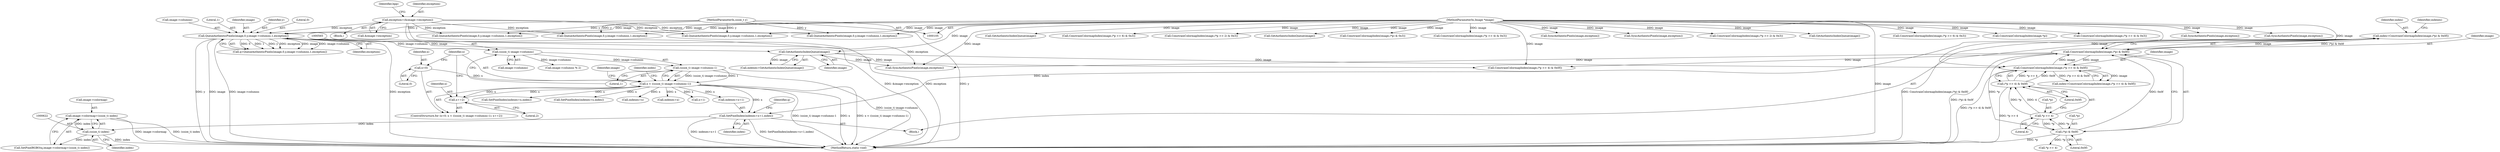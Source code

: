 digraph "0_ImageMagick_d9b2209a69ee90d8df81fb124eb66f593eb9f599@pointer" {
"1000617" [label="(Call,image->colormap+(ssize_t) index)"];
"1000621" [label="(Call,(ssize_t) index)"];
"1000608" [label="(Call,SetPixelIndex(indexes+x+1,index))"];
"1000561" [label="(Call,x < ((ssize_t) image->columns-1))"];
"1000570" [label="(Call,x+=2)"];
"1000558" [label="(Call,x=0)"];
"1000563" [label="(Call,(ssize_t) image->columns-1)"];
"1000564" [label="(Call,(ssize_t) image->columns)"];
"1000537" [label="(Call,QueueAuthenticPixels(image,0,y,image->columns,1,exception))"];
"1000108" [label="(MethodParameterIn,Image *image)"];
"1000107" [label="(MethodParameterIn,ssize_t y)"];
"1000117" [label="(Call,exception=(&image->exception))"];
"1000600" [label="(Call,index=ConstrainColormapIndex(image,(*p) & 0x0f))"];
"1000602" [label="(Call,ConstrainColormapIndex(image,(*p) & 0x0f))"];
"1000576" [label="(Call,ConstrainColormapIndex(image,(*p >> 4) & 0x0f))"];
"1000555" [label="(Call,GetAuthenticIndexQueue(image))"];
"1000578" [label="(Call,(*p >> 4) & 0x0f)"];
"1000579" [label="(Call,*p >> 4)"];
"1000604" [label="(Call,(*p) & 0x0f)"];
"1000600" [label="(Call,index=ConstrainColormapIndex(image,(*p) & 0x0f))"];
"1000148" [label="(Call,GetAuthenticIndexQueue(image))"];
"1000573" [label="(Block,)"];
"1000570" [label="(Call,x+=2)"];
"1000609" [label="(Call,indexes+x+1)"];
"1000429" [label="(Call,ConstrainColormapIndex(image,(*p >> 6) & 0x3))"];
"1000110" [label="(Block,)"];
"1000615" [label="(Call,SetPixelRGBO(q,image->colormap+(ssize_t) index))"];
"1000499" [label="(Call,ConstrainColormapIndex(image,(*p >> 2) & 0x3))"];
"1000556" [label="(Identifier,image)"];
"1000605" [label="(Call,*p)"];
"1000293" [label="(Call,GetAuthenticIndexQueue(image))"];
"1000667" [label="(Call,SyncAuthenticPixels(image,exception))"];
"1000562" [label="(Identifier,x)"];
"1000630" [label="(Call,image->columns % 2)"];
"1000108" [label="(MethodParameterIn,Image *image)"];
"1000584" [label="(Call,SetPixelIndex(indexes+x,index))"];
"1000569" [label="(Literal,1)"];
"1000557" [label="(ControlStructure,for (x=0; x < ((ssize_t) image->columns-1); x+=2))"];
"1000535" [label="(Call,q=QueueAuthenticPixels(image,0,y,image->columns,1,exception))"];
"1000602" [label="(Call,ConstrainColormapIndex(image,(*p) & 0x0f))"];
"1000555" [label="(Call,GetAuthenticIndexQueue(image))"];
"1000107" [label="(MethodParameterIn,ssize_t y)"];
"1000614" [label="(Identifier,index)"];
"1000572" [label="(Literal,2)"];
"1000392" [label="(Call,ConstrainColormapIndex(image,(*p) & 0x3))"];
"1000621" [label="(Call,(ssize_t) index)"];
"1000632" [label="(Identifier,image)"];
"1000124" [label="(Identifier,bpp)"];
"1000539" [label="(Literal,0)"];
"1000464" [label="(Call,ConstrainColormapIndex(image,(*p >> 4) & 0x3))"];
"1000571" [label="(Identifier,x)"];
"1000579" [label="(Call,*p >> 4)"];
"1000558" [label="(Call,x=0)"];
"1000647" [label="(Call,SetPixelIndex(indexes+x,index))"];
"1000618" [label="(Call,image->colormap)"];
"1000617" [label="(Call,image->colormap+(ssize_t) index)"];
"1000561" [label="(Call,x < ((ssize_t) image->columns-1))"];
"1000527" [label="(Call,SyncAuthenticPixels(image,exception))"];
"1000737" [label="(Call,SyncAuthenticPixels(image,exception))"];
"1000366" [label="(Call,ConstrainColormapIndex(image,(*p >> 2) & 0x3))"];
"1000560" [label="(Literal,0)"];
"1000578" [label="(Call,(*p >> 4) & 0x0f)"];
"1000642" [label="(Call,*p >> 4)"];
"1000566" [label="(Call,image->columns)"];
"1000585" [label="(Call,indexes+x)"];
"1000695" [label="(Call,GetAuthenticIndexQueue(image))"];
"1000130" [label="(Call,QueueAuthenticPixels(image,0,y,image->columns,1,exception))"];
"1000601" [label="(Identifier,index)"];
"1000314" [label="(Call,ConstrainColormapIndex(image,(*p >> 6) & 0x3))"];
"1000677" [label="(Call,QueueAuthenticPixels(image,0,y,image->columns,1,exception))"];
"1000553" [label="(Call,indexes=GetAuthenticIndexQueue(image))"];
"1000616" [label="(Identifier,q)"];
"1000577" [label="(Identifier,image)"];
"1000119" [label="(Call,&image->exception)"];
"1000610" [label="(Identifier,indexes)"];
"1000604" [label="(Call,(*p) & 0x0f)"];
"1000746" [label="(Call,QueueAuthenticPixels(image,0,y,image->columns,1,exception))"];
"1000583" [label="(Literal,0x0f)"];
"1000803" [label="(MethodReturn,static void)"];
"1000541" [label="(Call,image->columns)"];
"1000544" [label="(Literal,1)"];
"1000575" [label="(Identifier,index)"];
"1000563" [label="(Call,(ssize_t) image->columns-1)"];
"1000118" [label="(Identifier,exception)"];
"1000564" [label="(Call,(ssize_t) image->columns)"];
"1000639" [label="(Call,ConstrainColormapIndex(image,(*p >> 4) & 0x0f))"];
"1000623" [label="(Identifier,index)"];
"1000580" [label="(Call,*p)"];
"1000574" [label="(Call,index=ConstrainColormapIndex(image,(*p >> 4) & 0x0f))"];
"1000713" [label="(Call,ConstrainColormapIndex(image,*p))"];
"1000340" [label="(Call,ConstrainColormapIndex(image,(*p >> 4) & 0x3))"];
"1000559" [label="(Identifier,x)"];
"1000117" [label="(Call,exception=(&image->exception))"];
"1000275" [label="(Call,QueueAuthenticPixels(image,0,y,image->columns,1,exception))"];
"1000603" [label="(Identifier,image)"];
"1000798" [label="(Call,SyncAuthenticPixels(image,exception))"];
"1000538" [label="(Identifier,image)"];
"1000537" [label="(Call,QueueAuthenticPixels(image,0,y,image->columns,1,exception))"];
"1000545" [label="(Identifier,exception)"];
"1000607" [label="(Literal,0x0f)"];
"1000608" [label="(Call,SetPixelIndex(indexes+x+1,index))"];
"1000648" [label="(Call,indexes+x)"];
"1000540" [label="(Identifier,y)"];
"1000266" [label="(Call,SyncAuthenticPixels(image,exception))"];
"1000576" [label="(Call,ConstrainColormapIndex(image,(*p >> 4) & 0x0f))"];
"1000611" [label="(Call,x+1)"];
"1000582" [label="(Literal,4)"];
"1000617" -> "1000615"  [label="AST: "];
"1000617" -> "1000621"  [label="CFG: "];
"1000618" -> "1000617"  [label="AST: "];
"1000621" -> "1000617"  [label="AST: "];
"1000615" -> "1000617"  [label="CFG: "];
"1000617" -> "1000803"  [label="DDG: image->colormap"];
"1000617" -> "1000803"  [label="DDG: (ssize_t) index"];
"1000621" -> "1000617"  [label="DDG: index"];
"1000621" -> "1000623"  [label="CFG: "];
"1000622" -> "1000621"  [label="AST: "];
"1000623" -> "1000621"  [label="AST: "];
"1000621" -> "1000803"  [label="DDG: index"];
"1000621" -> "1000615"  [label="DDG: index"];
"1000608" -> "1000621"  [label="DDG: index"];
"1000608" -> "1000573"  [label="AST: "];
"1000608" -> "1000614"  [label="CFG: "];
"1000609" -> "1000608"  [label="AST: "];
"1000614" -> "1000608"  [label="AST: "];
"1000616" -> "1000608"  [label="CFG: "];
"1000608" -> "1000803"  [label="DDG: SetPixelIndex(indexes+x+1,index)"];
"1000608" -> "1000803"  [label="DDG: indexes+x+1"];
"1000561" -> "1000608"  [label="DDG: x"];
"1000600" -> "1000608"  [label="DDG: index"];
"1000561" -> "1000557"  [label="AST: "];
"1000561" -> "1000563"  [label="CFG: "];
"1000562" -> "1000561"  [label="AST: "];
"1000563" -> "1000561"  [label="AST: "];
"1000575" -> "1000561"  [label="CFG: "];
"1000632" -> "1000561"  [label="CFG: "];
"1000561" -> "1000803"  [label="DDG: (ssize_t) image->columns-1"];
"1000561" -> "1000803"  [label="DDG: x"];
"1000561" -> "1000803"  [label="DDG: x < ((ssize_t) image->columns-1)"];
"1000570" -> "1000561"  [label="DDG: x"];
"1000558" -> "1000561"  [label="DDG: x"];
"1000563" -> "1000561"  [label="DDG: (ssize_t) image->columns"];
"1000563" -> "1000561"  [label="DDG: 1"];
"1000561" -> "1000570"  [label="DDG: x"];
"1000561" -> "1000584"  [label="DDG: x"];
"1000561" -> "1000585"  [label="DDG: x"];
"1000561" -> "1000609"  [label="DDG: x"];
"1000561" -> "1000611"  [label="DDG: x"];
"1000561" -> "1000647"  [label="DDG: x"];
"1000561" -> "1000648"  [label="DDG: x"];
"1000570" -> "1000557"  [label="AST: "];
"1000570" -> "1000572"  [label="CFG: "];
"1000571" -> "1000570"  [label="AST: "];
"1000572" -> "1000570"  [label="AST: "];
"1000562" -> "1000570"  [label="CFG: "];
"1000558" -> "1000557"  [label="AST: "];
"1000558" -> "1000560"  [label="CFG: "];
"1000559" -> "1000558"  [label="AST: "];
"1000560" -> "1000558"  [label="AST: "];
"1000562" -> "1000558"  [label="CFG: "];
"1000563" -> "1000569"  [label="CFG: "];
"1000564" -> "1000563"  [label="AST: "];
"1000569" -> "1000563"  [label="AST: "];
"1000563" -> "1000803"  [label="DDG: (ssize_t) image->columns"];
"1000564" -> "1000563"  [label="DDG: image->columns"];
"1000564" -> "1000566"  [label="CFG: "];
"1000565" -> "1000564"  [label="AST: "];
"1000566" -> "1000564"  [label="AST: "];
"1000569" -> "1000564"  [label="CFG: "];
"1000537" -> "1000564"  [label="DDG: image->columns"];
"1000564" -> "1000630"  [label="DDG: image->columns"];
"1000537" -> "1000535"  [label="AST: "];
"1000537" -> "1000545"  [label="CFG: "];
"1000538" -> "1000537"  [label="AST: "];
"1000539" -> "1000537"  [label="AST: "];
"1000540" -> "1000537"  [label="AST: "];
"1000541" -> "1000537"  [label="AST: "];
"1000544" -> "1000537"  [label="AST: "];
"1000545" -> "1000537"  [label="AST: "];
"1000535" -> "1000537"  [label="CFG: "];
"1000537" -> "1000803"  [label="DDG: y"];
"1000537" -> "1000803"  [label="DDG: exception"];
"1000537" -> "1000803"  [label="DDG: image"];
"1000537" -> "1000803"  [label="DDG: image->columns"];
"1000537" -> "1000535"  [label="DDG: 0"];
"1000537" -> "1000535"  [label="DDG: 1"];
"1000537" -> "1000535"  [label="DDG: y"];
"1000537" -> "1000535"  [label="DDG: exception"];
"1000537" -> "1000535"  [label="DDG: image"];
"1000537" -> "1000535"  [label="DDG: image->columns"];
"1000108" -> "1000537"  [label="DDG: image"];
"1000107" -> "1000537"  [label="DDG: y"];
"1000117" -> "1000537"  [label="DDG: exception"];
"1000537" -> "1000555"  [label="DDG: image"];
"1000537" -> "1000667"  [label="DDG: exception"];
"1000108" -> "1000105"  [label="AST: "];
"1000108" -> "1000803"  [label="DDG: image"];
"1000108" -> "1000130"  [label="DDG: image"];
"1000108" -> "1000148"  [label="DDG: image"];
"1000108" -> "1000266"  [label="DDG: image"];
"1000108" -> "1000275"  [label="DDG: image"];
"1000108" -> "1000293"  [label="DDG: image"];
"1000108" -> "1000314"  [label="DDG: image"];
"1000108" -> "1000340"  [label="DDG: image"];
"1000108" -> "1000366"  [label="DDG: image"];
"1000108" -> "1000392"  [label="DDG: image"];
"1000108" -> "1000429"  [label="DDG: image"];
"1000108" -> "1000464"  [label="DDG: image"];
"1000108" -> "1000499"  [label="DDG: image"];
"1000108" -> "1000527"  [label="DDG: image"];
"1000108" -> "1000555"  [label="DDG: image"];
"1000108" -> "1000576"  [label="DDG: image"];
"1000108" -> "1000602"  [label="DDG: image"];
"1000108" -> "1000639"  [label="DDG: image"];
"1000108" -> "1000667"  [label="DDG: image"];
"1000108" -> "1000677"  [label="DDG: image"];
"1000108" -> "1000695"  [label="DDG: image"];
"1000108" -> "1000713"  [label="DDG: image"];
"1000108" -> "1000737"  [label="DDG: image"];
"1000108" -> "1000746"  [label="DDG: image"];
"1000108" -> "1000798"  [label="DDG: image"];
"1000107" -> "1000105"  [label="AST: "];
"1000107" -> "1000803"  [label="DDG: y"];
"1000107" -> "1000130"  [label="DDG: y"];
"1000107" -> "1000275"  [label="DDG: y"];
"1000107" -> "1000677"  [label="DDG: y"];
"1000107" -> "1000746"  [label="DDG: y"];
"1000117" -> "1000110"  [label="AST: "];
"1000117" -> "1000119"  [label="CFG: "];
"1000118" -> "1000117"  [label="AST: "];
"1000119" -> "1000117"  [label="AST: "];
"1000124" -> "1000117"  [label="CFG: "];
"1000117" -> "1000803"  [label="DDG: exception"];
"1000117" -> "1000803"  [label="DDG: &image->exception"];
"1000117" -> "1000130"  [label="DDG: exception"];
"1000117" -> "1000275"  [label="DDG: exception"];
"1000117" -> "1000677"  [label="DDG: exception"];
"1000117" -> "1000746"  [label="DDG: exception"];
"1000600" -> "1000573"  [label="AST: "];
"1000600" -> "1000602"  [label="CFG: "];
"1000601" -> "1000600"  [label="AST: "];
"1000602" -> "1000600"  [label="AST: "];
"1000610" -> "1000600"  [label="CFG: "];
"1000600" -> "1000803"  [label="DDG: ConstrainColormapIndex(image,(*p) & 0x0f)"];
"1000602" -> "1000600"  [label="DDG: image"];
"1000602" -> "1000600"  [label="DDG: (*p) & 0x0f"];
"1000602" -> "1000604"  [label="CFG: "];
"1000603" -> "1000602"  [label="AST: "];
"1000604" -> "1000602"  [label="AST: "];
"1000602" -> "1000803"  [label="DDG: (*p) & 0x0f"];
"1000602" -> "1000576"  [label="DDG: image"];
"1000576" -> "1000602"  [label="DDG: image"];
"1000604" -> "1000602"  [label="DDG: *p"];
"1000604" -> "1000602"  [label="DDG: 0x0f"];
"1000602" -> "1000639"  [label="DDG: image"];
"1000602" -> "1000667"  [label="DDG: image"];
"1000576" -> "1000574"  [label="AST: "];
"1000576" -> "1000578"  [label="CFG: "];
"1000577" -> "1000576"  [label="AST: "];
"1000578" -> "1000576"  [label="AST: "];
"1000574" -> "1000576"  [label="CFG: "];
"1000576" -> "1000803"  [label="DDG: (*p >> 4) & 0x0f"];
"1000576" -> "1000574"  [label="DDG: image"];
"1000576" -> "1000574"  [label="DDG: (*p >> 4) & 0x0f"];
"1000555" -> "1000576"  [label="DDG: image"];
"1000578" -> "1000576"  [label="DDG: *p >> 4"];
"1000578" -> "1000576"  [label="DDG: 0x0f"];
"1000555" -> "1000553"  [label="AST: "];
"1000555" -> "1000556"  [label="CFG: "];
"1000556" -> "1000555"  [label="AST: "];
"1000553" -> "1000555"  [label="CFG: "];
"1000555" -> "1000553"  [label="DDG: image"];
"1000555" -> "1000639"  [label="DDG: image"];
"1000555" -> "1000667"  [label="DDG: image"];
"1000578" -> "1000583"  [label="CFG: "];
"1000579" -> "1000578"  [label="AST: "];
"1000583" -> "1000578"  [label="AST: "];
"1000578" -> "1000803"  [label="DDG: *p >> 4"];
"1000579" -> "1000578"  [label="DDG: *p"];
"1000579" -> "1000578"  [label="DDG: 4"];
"1000579" -> "1000582"  [label="CFG: "];
"1000580" -> "1000579"  [label="AST: "];
"1000582" -> "1000579"  [label="AST: "];
"1000583" -> "1000579"  [label="CFG: "];
"1000604" -> "1000579"  [label="DDG: *p"];
"1000579" -> "1000604"  [label="DDG: *p"];
"1000604" -> "1000607"  [label="CFG: "];
"1000605" -> "1000604"  [label="AST: "];
"1000607" -> "1000604"  [label="AST: "];
"1000604" -> "1000803"  [label="DDG: *p"];
"1000604" -> "1000642"  [label="DDG: *p"];
}
